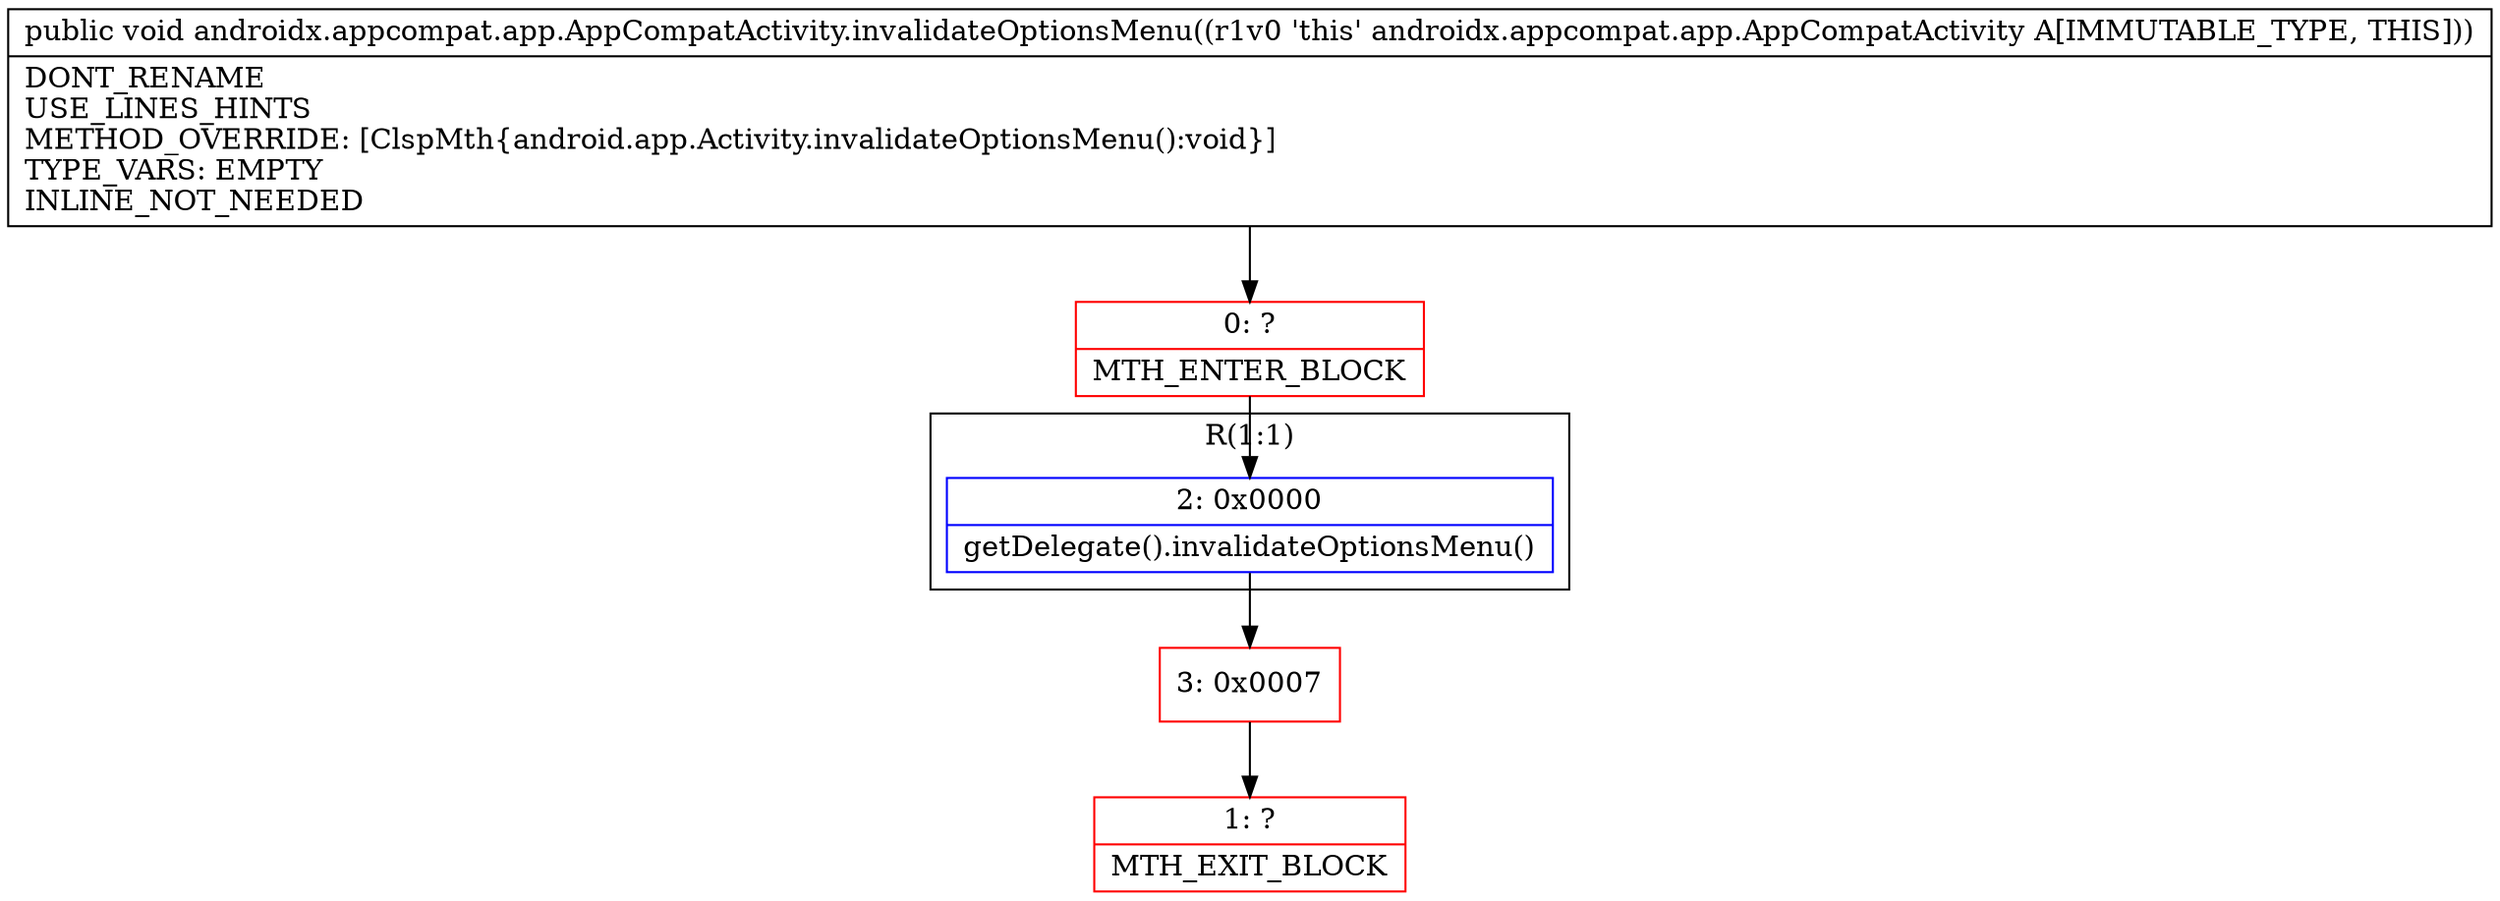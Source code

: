 digraph "CFG forandroidx.appcompat.app.AppCompatActivity.invalidateOptionsMenu()V" {
subgraph cluster_Region_882955046 {
label = "R(1:1)";
node [shape=record,color=blue];
Node_2 [shape=record,label="{2\:\ 0x0000|getDelegate().invalidateOptionsMenu()\l}"];
}
Node_0 [shape=record,color=red,label="{0\:\ ?|MTH_ENTER_BLOCK\l}"];
Node_3 [shape=record,color=red,label="{3\:\ 0x0007}"];
Node_1 [shape=record,color=red,label="{1\:\ ?|MTH_EXIT_BLOCK\l}"];
MethodNode[shape=record,label="{public void androidx.appcompat.app.AppCompatActivity.invalidateOptionsMenu((r1v0 'this' androidx.appcompat.app.AppCompatActivity A[IMMUTABLE_TYPE, THIS]))  | DONT_RENAME\lUSE_LINES_HINTS\lMETHOD_OVERRIDE: [ClspMth\{android.app.Activity.invalidateOptionsMenu():void\}]\lTYPE_VARS: EMPTY\lINLINE_NOT_NEEDED\l}"];
MethodNode -> Node_0;Node_2 -> Node_3;
Node_0 -> Node_2;
Node_3 -> Node_1;
}

